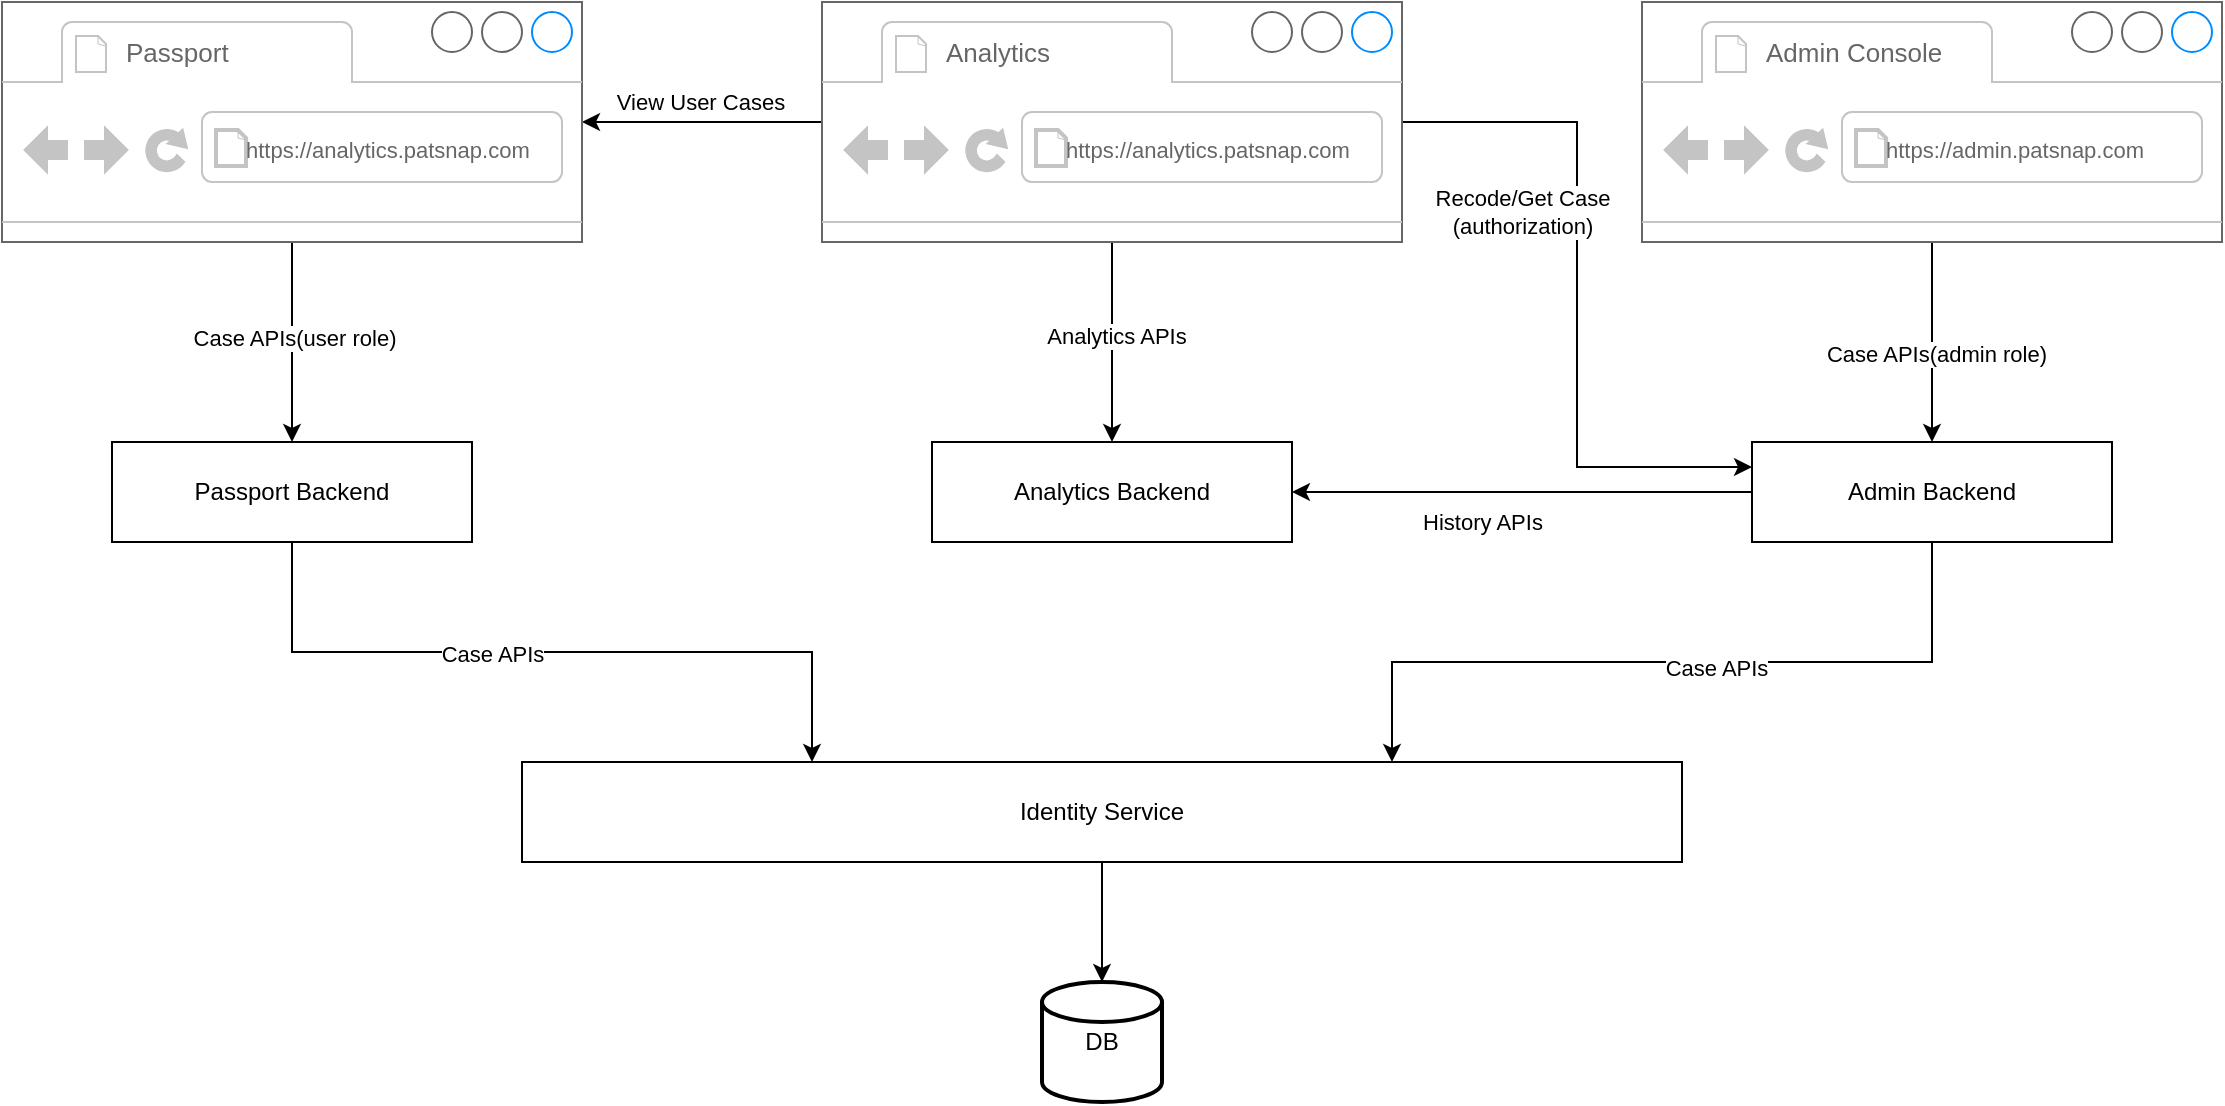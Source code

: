 <mxfile version="13.6.10" type="github">
  <diagram id="DcKS1gWii1AMZDfLGtgn" name="Page-1">
    <mxGraphModel dx="1426" dy="767" grid="1" gridSize="10" guides="1" tooltips="1" connect="1" arrows="1" fold="1" page="1" pageScale="1" pageWidth="827" pageHeight="1169" math="0" shadow="0">
      <root>
        <mxCell id="0" />
        <mxCell id="1" parent="0" />
        <mxCell id="GiRHvkRfX_-VjHIujBZW-17" style="edgeStyle=orthogonalEdgeStyle;rounded=0;orthogonalLoop=1;jettySize=auto;html=1;" edge="1" parent="1" source="GiRHvkRfX_-VjHIujBZW-1" target="GiRHvkRfX_-VjHIujBZW-7">
          <mxGeometry relative="1" as="geometry" />
        </mxCell>
        <mxCell id="GiRHvkRfX_-VjHIujBZW-18" value="View User Cases" style="edgeLabel;html=1;align=center;verticalAlign=middle;resizable=0;points=[];" vertex="1" connectable="0" parent="GiRHvkRfX_-VjHIujBZW-17">
          <mxGeometry x="0.017" y="3" relative="1" as="geometry">
            <mxPoint y="-13" as="offset" />
          </mxGeometry>
        </mxCell>
        <mxCell id="GiRHvkRfX_-VjHIujBZW-28" style="edgeStyle=orthogonalEdgeStyle;rounded=0;orthogonalLoop=1;jettySize=auto;html=1;entryX=0;entryY=0.25;entryDx=0;entryDy=0;" edge="1" parent="1" source="GiRHvkRfX_-VjHIujBZW-1" target="GiRHvkRfX_-VjHIujBZW-16">
          <mxGeometry relative="1" as="geometry" />
        </mxCell>
        <mxCell id="GiRHvkRfX_-VjHIujBZW-29" value="Recode/Get Case &lt;br&gt;(authorization)" style="edgeLabel;html=1;align=center;verticalAlign=middle;resizable=0;points=[];" vertex="1" connectable="0" parent="GiRHvkRfX_-VjHIujBZW-28">
          <mxGeometry x="-0.1" y="2" relative="1" as="geometry">
            <mxPoint x="-29.5" y="-24.5" as="offset" />
          </mxGeometry>
        </mxCell>
        <mxCell id="GiRHvkRfX_-VjHIujBZW-35" style="edgeStyle=orthogonalEdgeStyle;rounded=0;orthogonalLoop=1;jettySize=auto;html=1;entryX=0.5;entryY=0;entryDx=0;entryDy=0;" edge="1" parent="1" source="GiRHvkRfX_-VjHIujBZW-1" target="GiRHvkRfX_-VjHIujBZW-14">
          <mxGeometry relative="1" as="geometry" />
        </mxCell>
        <mxCell id="GiRHvkRfX_-VjHIujBZW-36" value="Analytics APIs" style="edgeLabel;html=1;align=center;verticalAlign=middle;resizable=0;points=[];" vertex="1" connectable="0" parent="GiRHvkRfX_-VjHIujBZW-35">
          <mxGeometry x="-0.06" y="2" relative="1" as="geometry">
            <mxPoint as="offset" />
          </mxGeometry>
        </mxCell>
        <mxCell id="GiRHvkRfX_-VjHIujBZW-1" value="" style="strokeWidth=1;shadow=0;dashed=0;align=center;html=1;shape=mxgraph.mockup.containers.browserWindow;rSize=0;strokeColor=#666666;strokeColor2=#008cff;strokeColor3=#c4c4c4;mainText=,;recursiveResize=0;" vertex="1" parent="1">
          <mxGeometry x="440" y="500" width="290" height="120" as="geometry" />
        </mxCell>
        <mxCell id="GiRHvkRfX_-VjHIujBZW-2" value="&lt;font style=&quot;font-size: 13px&quot;&gt;Analytics&lt;/font&gt;" style="strokeWidth=1;shadow=0;dashed=0;align=center;html=1;shape=mxgraph.mockup.containers.anchor;fontSize=17;fontColor=#666666;align=left;" vertex="1" parent="GiRHvkRfX_-VjHIujBZW-1">
          <mxGeometry x="60" y="12" width="110" height="26" as="geometry" />
        </mxCell>
        <mxCell id="GiRHvkRfX_-VjHIujBZW-3" value="&lt;font style=&quot;font-size: 11px&quot;&gt;https://analytics.patsnap.com&lt;/font&gt;" style="strokeWidth=1;shadow=0;dashed=0;align=center;html=1;shape=mxgraph.mockup.containers.anchor;rSize=0;fontSize=17;fontColor=#666666;align=left;" vertex="1" parent="GiRHvkRfX_-VjHIujBZW-1">
          <mxGeometry x="120" y="60" width="160" height="26" as="geometry" />
        </mxCell>
        <mxCell id="GiRHvkRfX_-VjHIujBZW-22" style="edgeStyle=orthogonalEdgeStyle;rounded=0;orthogonalLoop=1;jettySize=auto;html=1;" edge="1" parent="1" source="GiRHvkRfX_-VjHIujBZW-7" target="GiRHvkRfX_-VjHIujBZW-15">
          <mxGeometry relative="1" as="geometry" />
        </mxCell>
        <mxCell id="GiRHvkRfX_-VjHIujBZW-23" value="Case APIs(user role)" style="edgeLabel;html=1;align=center;verticalAlign=middle;resizable=0;points=[];" vertex="1" connectable="0" parent="GiRHvkRfX_-VjHIujBZW-22">
          <mxGeometry x="-0.04" y="1" relative="1" as="geometry">
            <mxPoint as="offset" />
          </mxGeometry>
        </mxCell>
        <mxCell id="GiRHvkRfX_-VjHIujBZW-7" value="" style="strokeWidth=1;shadow=0;dashed=0;align=center;html=1;shape=mxgraph.mockup.containers.browserWindow;rSize=0;strokeColor=#666666;strokeColor2=#008cff;strokeColor3=#c4c4c4;mainText=,;recursiveResize=0;" vertex="1" parent="1">
          <mxGeometry x="30" y="500" width="290" height="120" as="geometry" />
        </mxCell>
        <mxCell id="GiRHvkRfX_-VjHIujBZW-8" value="&lt;font style=&quot;font-size: 13px&quot;&gt;Passport&lt;/font&gt;" style="strokeWidth=1;shadow=0;dashed=0;align=center;html=1;shape=mxgraph.mockup.containers.anchor;fontSize=17;fontColor=#666666;align=left;" vertex="1" parent="GiRHvkRfX_-VjHIujBZW-7">
          <mxGeometry x="60" y="12" width="110" height="26" as="geometry" />
        </mxCell>
        <mxCell id="GiRHvkRfX_-VjHIujBZW-9" value="&lt;font style=&quot;font-size: 11px&quot;&gt;https://analytics.patsnap.com&lt;/font&gt;" style="strokeWidth=1;shadow=0;dashed=0;align=center;html=1;shape=mxgraph.mockup.containers.anchor;rSize=0;fontSize=17;fontColor=#666666;align=left;" vertex="1" parent="GiRHvkRfX_-VjHIujBZW-7">
          <mxGeometry x="120" y="60" width="160" height="26" as="geometry" />
        </mxCell>
        <mxCell id="GiRHvkRfX_-VjHIujBZW-26" style="edgeStyle=orthogonalEdgeStyle;rounded=0;orthogonalLoop=1;jettySize=auto;html=1;" edge="1" parent="1" source="GiRHvkRfX_-VjHIujBZW-10" target="GiRHvkRfX_-VjHIujBZW-16">
          <mxGeometry relative="1" as="geometry" />
        </mxCell>
        <mxCell id="GiRHvkRfX_-VjHIujBZW-27" value="Case APIs(admin role)" style="edgeLabel;html=1;align=center;verticalAlign=middle;resizable=0;points=[];" vertex="1" connectable="0" parent="GiRHvkRfX_-VjHIujBZW-26">
          <mxGeometry x="0.12" y="2" relative="1" as="geometry">
            <mxPoint as="offset" />
          </mxGeometry>
        </mxCell>
        <mxCell id="GiRHvkRfX_-VjHIujBZW-10" value="" style="strokeWidth=1;shadow=0;dashed=0;align=center;html=1;shape=mxgraph.mockup.containers.browserWindow;rSize=0;strokeColor=#666666;strokeColor2=#008cff;strokeColor3=#c4c4c4;mainText=,;recursiveResize=0;" vertex="1" parent="1">
          <mxGeometry x="850" y="500" width="290" height="120" as="geometry" />
        </mxCell>
        <mxCell id="GiRHvkRfX_-VjHIujBZW-11" value="&lt;span style=&quot;font-size: 13px&quot;&gt;Admin Console&lt;/span&gt;" style="strokeWidth=1;shadow=0;dashed=0;align=center;html=1;shape=mxgraph.mockup.containers.anchor;fontSize=17;fontColor=#666666;align=left;" vertex="1" parent="GiRHvkRfX_-VjHIujBZW-10">
          <mxGeometry x="60" y="12" width="110" height="26" as="geometry" />
        </mxCell>
        <mxCell id="GiRHvkRfX_-VjHIujBZW-12" value="&lt;font style=&quot;font-size: 11px&quot;&gt;https://admin.patsnap.com&lt;/font&gt;" style="strokeWidth=1;shadow=0;dashed=0;align=center;html=1;shape=mxgraph.mockup.containers.anchor;rSize=0;fontSize=17;fontColor=#666666;align=left;" vertex="1" parent="GiRHvkRfX_-VjHIujBZW-10">
          <mxGeometry x="120" y="60" width="160" height="26" as="geometry" />
        </mxCell>
        <mxCell id="GiRHvkRfX_-VjHIujBZW-14" value="Analytics Backend" style="rounded=0;whiteSpace=wrap;html=1;" vertex="1" parent="1">
          <mxGeometry x="495" y="720" width="180" height="50" as="geometry" />
        </mxCell>
        <mxCell id="GiRHvkRfX_-VjHIujBZW-24" style="edgeStyle=orthogonalEdgeStyle;rounded=0;orthogonalLoop=1;jettySize=auto;html=1;exitX=0.5;exitY=1;exitDx=0;exitDy=0;entryX=0.25;entryY=0;entryDx=0;entryDy=0;" edge="1" parent="1" source="GiRHvkRfX_-VjHIujBZW-15" target="GiRHvkRfX_-VjHIujBZW-19">
          <mxGeometry relative="1" as="geometry" />
        </mxCell>
        <mxCell id="GiRHvkRfX_-VjHIujBZW-25" value="Case APIs" style="edgeLabel;html=1;align=center;verticalAlign=middle;resizable=0;points=[];" vertex="1" connectable="0" parent="GiRHvkRfX_-VjHIujBZW-24">
          <mxGeometry x="-0.162" y="-1" relative="1" as="geometry">
            <mxPoint as="offset" />
          </mxGeometry>
        </mxCell>
        <mxCell id="GiRHvkRfX_-VjHIujBZW-15" value="Passport Backend" style="rounded=0;whiteSpace=wrap;html=1;" vertex="1" parent="1">
          <mxGeometry x="85" y="720" width="180" height="50" as="geometry" />
        </mxCell>
        <mxCell id="GiRHvkRfX_-VjHIujBZW-30" style="edgeStyle=orthogonalEdgeStyle;rounded=0;orthogonalLoop=1;jettySize=auto;html=1;entryX=0.75;entryY=0;entryDx=0;entryDy=0;" edge="1" parent="1" source="GiRHvkRfX_-VjHIujBZW-16" target="GiRHvkRfX_-VjHIujBZW-19">
          <mxGeometry relative="1" as="geometry">
            <Array as="points">
              <mxPoint x="995" y="830" />
              <mxPoint x="725" y="830" />
            </Array>
          </mxGeometry>
        </mxCell>
        <mxCell id="GiRHvkRfX_-VjHIujBZW-31" value="Case APIs" style="edgeLabel;html=1;align=center;verticalAlign=middle;resizable=0;points=[];" vertex="1" connectable="0" parent="GiRHvkRfX_-VjHIujBZW-30">
          <mxGeometry x="-0.116" y="3" relative="1" as="geometry">
            <mxPoint as="offset" />
          </mxGeometry>
        </mxCell>
        <mxCell id="GiRHvkRfX_-VjHIujBZW-32" style="edgeStyle=orthogonalEdgeStyle;rounded=0;orthogonalLoop=1;jettySize=auto;html=1;entryX=1;entryY=0.5;entryDx=0;entryDy=0;" edge="1" parent="1" source="GiRHvkRfX_-VjHIujBZW-16" target="GiRHvkRfX_-VjHIujBZW-14">
          <mxGeometry relative="1" as="geometry" />
        </mxCell>
        <mxCell id="GiRHvkRfX_-VjHIujBZW-33" value="History APIs" style="edgeLabel;html=1;align=center;verticalAlign=middle;resizable=0;points=[];" vertex="1" connectable="0" parent="GiRHvkRfX_-VjHIujBZW-32">
          <mxGeometry x="0.287" y="3" relative="1" as="geometry">
            <mxPoint x="13" y="12" as="offset" />
          </mxGeometry>
        </mxCell>
        <mxCell id="GiRHvkRfX_-VjHIujBZW-16" value="Admin Backend" style="rounded=0;whiteSpace=wrap;html=1;" vertex="1" parent="1">
          <mxGeometry x="905" y="720" width="180" height="50" as="geometry" />
        </mxCell>
        <mxCell id="GiRHvkRfX_-VjHIujBZW-34" style="edgeStyle=orthogonalEdgeStyle;rounded=0;orthogonalLoop=1;jettySize=auto;html=1;entryX=0.5;entryY=0;entryDx=0;entryDy=0;entryPerimeter=0;" edge="1" parent="1" source="GiRHvkRfX_-VjHIujBZW-19" target="GiRHvkRfX_-VjHIujBZW-21">
          <mxGeometry relative="1" as="geometry" />
        </mxCell>
        <mxCell id="GiRHvkRfX_-VjHIujBZW-19" value="Identity Service" style="rounded=0;whiteSpace=wrap;html=1;" vertex="1" parent="1">
          <mxGeometry x="290" y="880" width="580" height="50" as="geometry" />
        </mxCell>
        <mxCell id="GiRHvkRfX_-VjHIujBZW-21" value="DB" style="strokeWidth=2;html=1;shape=mxgraph.flowchart.database;whiteSpace=wrap;" vertex="1" parent="1">
          <mxGeometry x="550" y="990" width="60" height="60" as="geometry" />
        </mxCell>
      </root>
    </mxGraphModel>
  </diagram>
</mxfile>
